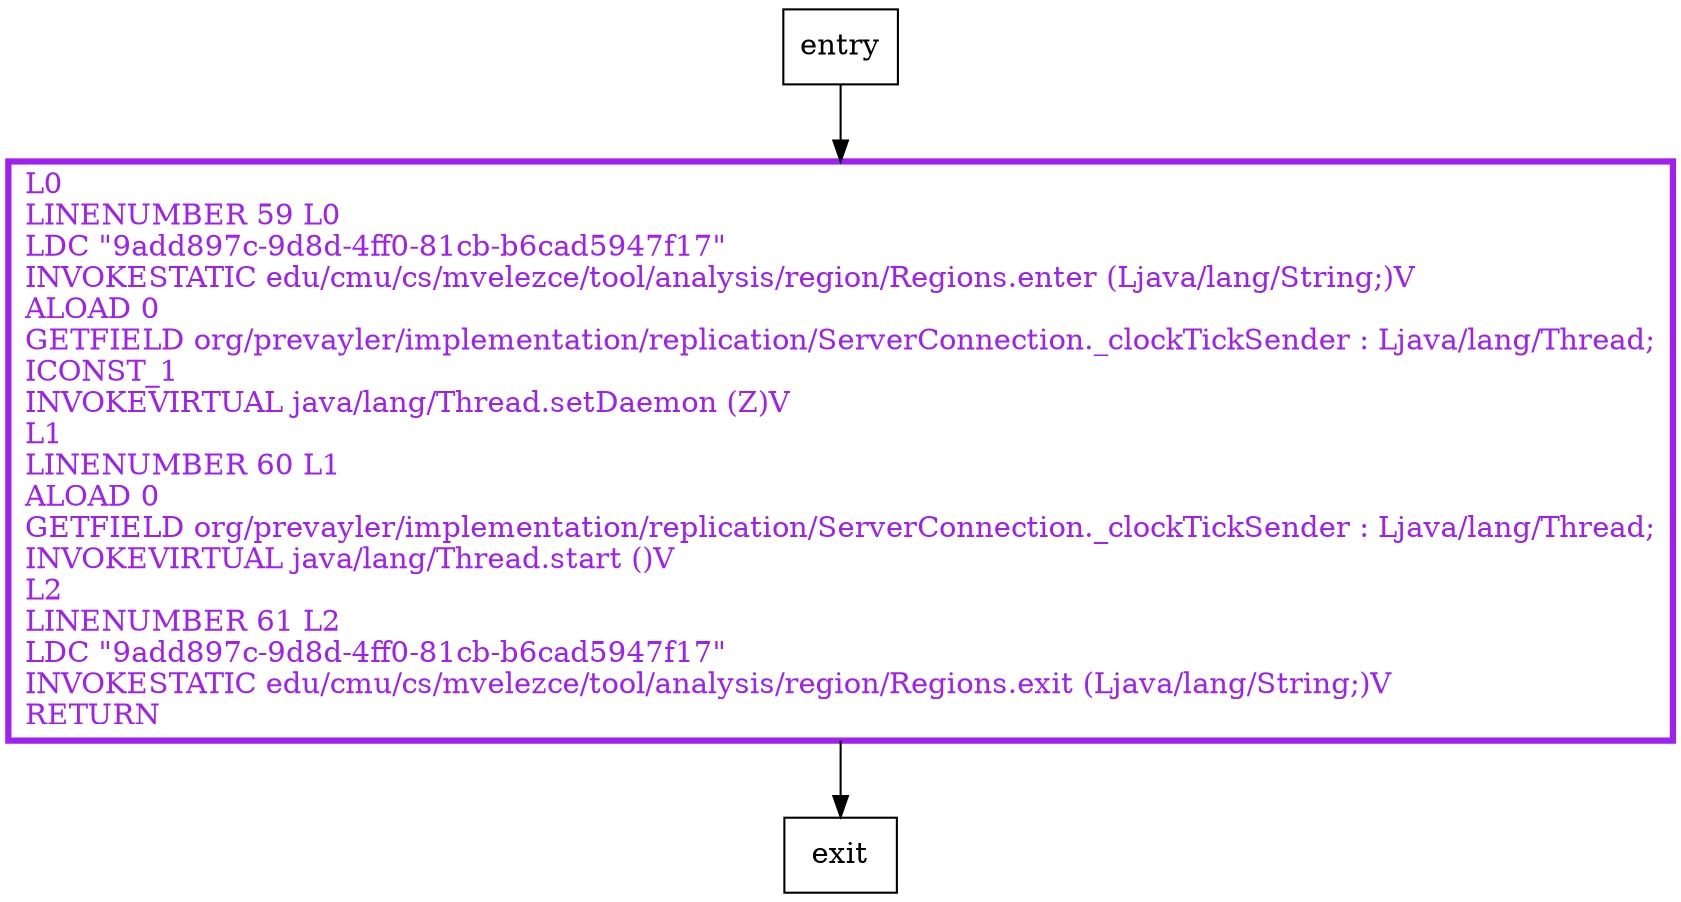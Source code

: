 digraph startSendingClockTicks {
node [shape=record];
880981990 [label="L0\lLINENUMBER 59 L0\lLDC \"9add897c-9d8d-4ff0-81cb-b6cad5947f17\"\lINVOKESTATIC edu/cmu/cs/mvelezce/tool/analysis/region/Regions.enter (Ljava/lang/String;)V\lALOAD 0\lGETFIELD org/prevayler/implementation/replication/ServerConnection._clockTickSender : Ljava/lang/Thread;\lICONST_1\lINVOKEVIRTUAL java/lang/Thread.setDaemon (Z)V\lL1\lLINENUMBER 60 L1\lALOAD 0\lGETFIELD org/prevayler/implementation/replication/ServerConnection._clockTickSender : Ljava/lang/Thread;\lINVOKEVIRTUAL java/lang/Thread.start ()V\lL2\lLINENUMBER 61 L2\lLDC \"9add897c-9d8d-4ff0-81cb-b6cad5947f17\"\lINVOKESTATIC edu/cmu/cs/mvelezce/tool/analysis/region/Regions.exit (Ljava/lang/String;)V\lRETURN\l"];
entry;
exit;
entry -> 880981990;
880981990 -> exit;
880981990[fontcolor="purple", penwidth=3, color="purple"];
}
